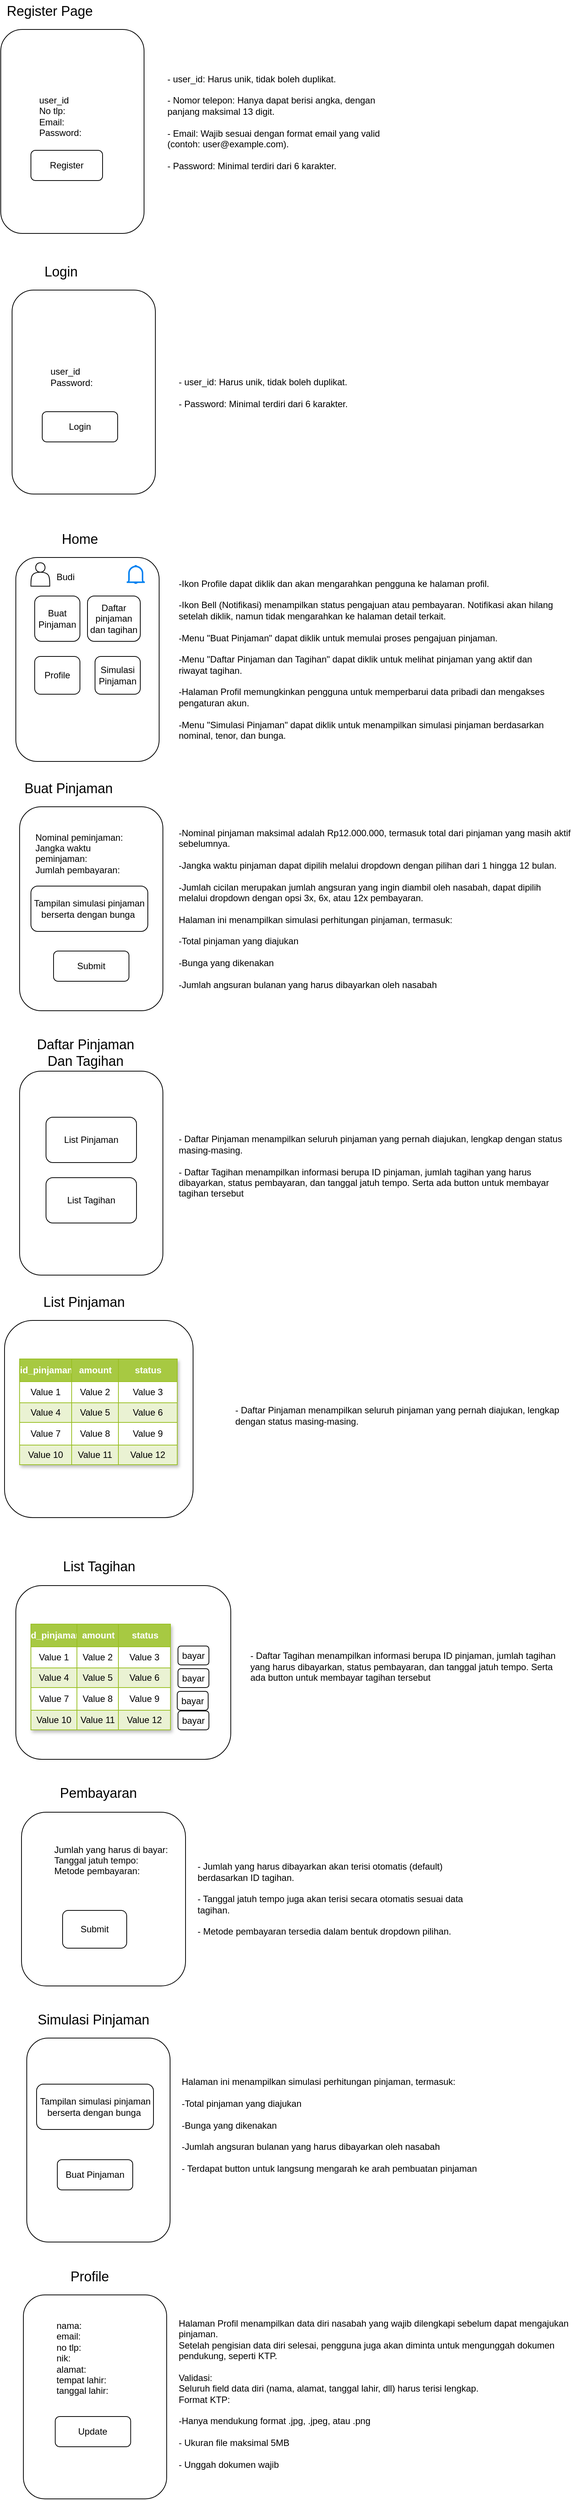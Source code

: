 <mxfile version="28.0.7">
  <diagram name="Page-1" id="PrRy0D3EFyCYgixkc5Fb">
    <mxGraphModel dx="1277" dy="692" grid="1" gridSize="10" guides="1" tooltips="1" connect="1" arrows="1" fold="1" page="1" pageScale="1" pageWidth="850" pageHeight="1100" math="0" shadow="0">
      <root>
        <mxCell id="0" />
        <mxCell id="1" parent="0" />
        <mxCell id="In88rvxkoNvKmn4MkPqW-56" value="" style="rounded=1;whiteSpace=wrap;html=1;" vertex="1" parent="1">
          <mxGeometry x="65" y="90" width="190" height="270" as="geometry" />
        </mxCell>
        <mxCell id="In88rvxkoNvKmn4MkPqW-57" value="Register" style="rounded=1;whiteSpace=wrap;html=1;" vertex="1" parent="1">
          <mxGeometry x="105" y="250" width="95" height="40" as="geometry" />
        </mxCell>
        <mxCell id="In88rvxkoNvKmn4MkPqW-58" value="&lt;font style=&quot;font-size: 18px;&quot;&gt;Register Page&lt;/font&gt;" style="text;html=1;align=center;verticalAlign=middle;whiteSpace=wrap;rounded=0;" vertex="1" parent="1">
          <mxGeometry x="70" y="51" width="120" height="30" as="geometry" />
        </mxCell>
        <mxCell id="In88rvxkoNvKmn4MkPqW-59" value="user_id&lt;br&gt;&lt;div&gt;No tlp:&lt;/div&gt;&lt;div&gt;Email:&amp;nbsp;&lt;/div&gt;&lt;div&gt;Password:&lt;/div&gt;" style="text;strokeColor=none;fillColor=none;align=left;verticalAlign=middle;spacingLeft=4;spacingRight=4;overflow=hidden;points=[[0,0.5],[1,0.5]];portConstraint=eastwest;rotatable=0;whiteSpace=wrap;html=1;" vertex="1" parent="1">
          <mxGeometry x="110" y="140" width="90" height="130" as="geometry" />
        </mxCell>
        <mxCell id="In88rvxkoNvKmn4MkPqW-60" value="&lt;div&gt;- user_id: Harus unik, tidak boleh duplikat.&lt;/div&gt;&lt;div&gt;&lt;br&gt;&lt;/div&gt;&lt;div&gt;- Nomor telepon: Hanya dapat berisi angka, dengan panjang maksimal 13 digit.&lt;/div&gt;&lt;div&gt;&lt;br&gt;&lt;/div&gt;&lt;div&gt;- Email: Wajib sesuai dengan format email yang valid (contoh: user@example.com).&lt;/div&gt;&lt;div&gt;&lt;br&gt;&lt;/div&gt;&lt;div&gt;- Password: Minimal terdiri dari 6 karakter.&lt;/div&gt;&lt;div&gt;&lt;br&gt;&lt;/div&gt;" style="text;strokeColor=none;fillColor=none;align=left;verticalAlign=middle;spacingLeft=4;spacingRight=4;overflow=hidden;points=[[0,0.5],[1,0.5]];portConstraint=eastwest;rotatable=0;whiteSpace=wrap;html=1;" vertex="1" parent="1">
          <mxGeometry x="280" y="140" width="330" height="160" as="geometry" />
        </mxCell>
        <mxCell id="In88rvxkoNvKmn4MkPqW-62" value="" style="rounded=1;whiteSpace=wrap;html=1;" vertex="1" parent="1">
          <mxGeometry x="80" y="435" width="190" height="270" as="geometry" />
        </mxCell>
        <mxCell id="In88rvxkoNvKmn4MkPqW-63" value="Login" style="rounded=1;whiteSpace=wrap;html=1;" vertex="1" parent="1">
          <mxGeometry x="120" y="596" width="100" height="40" as="geometry" />
        </mxCell>
        <mxCell id="In88rvxkoNvKmn4MkPqW-64" value="&lt;span style=&quot;font-size: 18px;&quot;&gt;Login&lt;/span&gt;" style="text;html=1;align=center;verticalAlign=middle;whiteSpace=wrap;rounded=0;" vertex="1" parent="1">
          <mxGeometry x="85" y="396" width="120" height="30" as="geometry" />
        </mxCell>
        <mxCell id="In88rvxkoNvKmn4MkPqW-65" value="user_id&lt;span style=&quot;background-color: transparent; color: light-dark(rgb(0, 0, 0), rgb(255, 255, 255));&quot;&gt;&amp;nbsp;&lt;/span&gt;&lt;div&gt;Password:&lt;/div&gt;" style="text;strokeColor=none;fillColor=none;align=left;verticalAlign=middle;spacingLeft=4;spacingRight=4;overflow=hidden;points=[[0,0.5],[1,0.5]];portConstraint=eastwest;rotatable=0;whiteSpace=wrap;html=1;" vertex="1" parent="1">
          <mxGeometry x="125" y="485" width="90" height="130" as="geometry" />
        </mxCell>
        <mxCell id="In88rvxkoNvKmn4MkPqW-66" value="&lt;div&gt;- user_id: Harus unik, tidak boleh duplikat.&lt;/div&gt;&lt;div&gt;&lt;br&gt;&lt;/div&gt;&lt;div&gt;- Password: Minimal terdiri dari 6 karakter.&lt;/div&gt;&lt;div&gt;&lt;br&gt;&lt;/div&gt;" style="text;strokeColor=none;fillColor=none;align=left;verticalAlign=middle;spacingLeft=4;spacingRight=4;overflow=hidden;points=[[0,0.5],[1,0.5]];portConstraint=eastwest;rotatable=0;whiteSpace=wrap;html=1;" vertex="1" parent="1">
          <mxGeometry x="295" y="485" width="315" height="185" as="geometry" />
        </mxCell>
        <mxCell id="In88rvxkoNvKmn4MkPqW-67" value="" style="rounded=1;whiteSpace=wrap;html=1;" vertex="1" parent="1">
          <mxGeometry x="85" y="789" width="190" height="270" as="geometry" />
        </mxCell>
        <mxCell id="In88rvxkoNvKmn4MkPqW-68" value="&lt;span style=&quot;font-size: 18px;&quot;&gt;Home&lt;/span&gt;" style="text;html=1;align=center;verticalAlign=middle;whiteSpace=wrap;rounded=0;" vertex="1" parent="1">
          <mxGeometry x="110" y="750" width="120" height="30" as="geometry" />
        </mxCell>
        <mxCell id="In88rvxkoNvKmn4MkPqW-69" value="Buat Pinjaman" style="rounded=1;whiteSpace=wrap;html=1;" vertex="1" parent="1">
          <mxGeometry x="110" y="840" width="60" height="60" as="geometry" />
        </mxCell>
        <mxCell id="In88rvxkoNvKmn4MkPqW-70" value="Daftar pinjaman dan tagihan" style="rounded=1;whiteSpace=wrap;html=1;" vertex="1" parent="1">
          <mxGeometry x="180" y="840" width="70" height="60" as="geometry" />
        </mxCell>
        <mxCell id="In88rvxkoNvKmn4MkPqW-71" value="Profile" style="rounded=1;whiteSpace=wrap;html=1;" vertex="1" parent="1">
          <mxGeometry x="110" y="920" width="60" height="50" as="geometry" />
        </mxCell>
        <mxCell id="In88rvxkoNvKmn4MkPqW-72" value="Simulasi Pinjaman" style="rounded=1;whiteSpace=wrap;html=1;" vertex="1" parent="1">
          <mxGeometry x="190" y="920" width="60" height="50" as="geometry" />
        </mxCell>
        <mxCell id="In88rvxkoNvKmn4MkPqW-73" value="" style="html=1;verticalLabelPosition=bottom;align=center;labelBackgroundColor=#ffffff;verticalAlign=top;strokeWidth=2;strokeColor=#0080F0;shadow=0;dashed=0;shape=mxgraph.ios7.icons.bell;" vertex="1" parent="1">
          <mxGeometry x="232" y="800" width="24" height="23.1" as="geometry" />
        </mxCell>
        <mxCell id="In88rvxkoNvKmn4MkPqW-74" value="" style="shape=actor;whiteSpace=wrap;html=1;" vertex="1" parent="1">
          <mxGeometry x="105" y="796.05" width="25" height="31" as="geometry" />
        </mxCell>
        <mxCell id="In88rvxkoNvKmn4MkPqW-75" value="Budi" style="text;html=1;align=center;verticalAlign=middle;whiteSpace=wrap;rounded=0;" vertex="1" parent="1">
          <mxGeometry x="121" y="800.05" width="60" height="30" as="geometry" />
        </mxCell>
        <mxCell id="In88rvxkoNvKmn4MkPqW-76" value="&lt;div&gt;-Ikon Profile dapat diklik dan akan mengarahkan pengguna ke halaman profil.&lt;/div&gt;&lt;div&gt;&lt;br&gt;&lt;/div&gt;&lt;div&gt;-Ikon Bell (Notifikasi) menampilkan status pengajuan atau pembayaran. Notifikasi akan hilang setelah diklik, namun tidak mengarahkan ke halaman detail terkait.&lt;/div&gt;&lt;div&gt;&lt;br&gt;&lt;/div&gt;&lt;div&gt;-Menu &quot;Buat Pinjaman&quot; dapat diklik untuk memulai proses pengajuan pinjaman.&lt;/div&gt;&lt;div&gt;&lt;br&gt;&lt;/div&gt;&lt;div&gt;-Menu &quot;Daftar Pinjaman dan Tagihan&quot; dapat diklik untuk melihat pinjaman yang aktif dan riwayat tagihan.&lt;/div&gt;&lt;div&gt;&lt;br&gt;&lt;/div&gt;&lt;div&gt;-Halaman Profil memungkinkan pengguna untuk memperbarui data pribadi dan mengakses pengaturan akun.&lt;/div&gt;&lt;div&gt;&lt;br&gt;&lt;/div&gt;&lt;div&gt;-Menu &quot;Simulasi Pinjaman&quot; dapat diklik untuk menampilkan simulasi pinjaman berdasarkan nominal, tenor, dan bunga.&lt;/div&gt;" style="text;strokeColor=none;fillColor=none;align=left;verticalAlign=middle;spacingLeft=4;spacingRight=4;overflow=hidden;points=[[0,0.5],[1,0.5]];portConstraint=eastwest;rotatable=0;whiteSpace=wrap;html=1;" vertex="1" parent="1">
          <mxGeometry x="295" y="804" width="510" height="240" as="geometry" />
        </mxCell>
        <mxCell id="In88rvxkoNvKmn4MkPqW-77" value="" style="rounded=1;whiteSpace=wrap;html=1;" vertex="1" parent="1">
          <mxGeometry x="90" y="1119" width="190" height="270" as="geometry" />
        </mxCell>
        <mxCell id="In88rvxkoNvKmn4MkPqW-78" value="Submit" style="rounded=1;whiteSpace=wrap;html=1;" vertex="1" parent="1">
          <mxGeometry x="135" y="1310" width="100" height="40" as="geometry" />
        </mxCell>
        <mxCell id="In88rvxkoNvKmn4MkPqW-79" value="&lt;span style=&quot;font-size: 18px;&quot;&gt;Buat Pinjaman&lt;/span&gt;" style="text;html=1;align=center;verticalAlign=middle;whiteSpace=wrap;rounded=0;" vertex="1" parent="1">
          <mxGeometry x="95" y="1080" width="120" height="30" as="geometry" />
        </mxCell>
        <mxCell id="In88rvxkoNvKmn4MkPqW-80" value="Nominal peminjaman:&lt;div&gt;Jangka waktu peminjaman:&lt;/div&gt;&lt;div&gt;Jumlah pembayaran:&lt;/div&gt;" style="text;strokeColor=none;fillColor=none;align=left;verticalAlign=middle;spacingLeft=4;spacingRight=4;overflow=hidden;points=[[0,0.5],[1,0.5]];portConstraint=eastwest;rotatable=0;whiteSpace=wrap;html=1;" vertex="1" parent="1">
          <mxGeometry x="105" y="1150" width="145" height="60" as="geometry" />
        </mxCell>
        <mxCell id="In88rvxkoNvKmn4MkPqW-82" value="&lt;span style=&quot;text-align: left;&quot;&gt;Tampilan simulasi pinjaman berserta dengan bunga&amp;nbsp;&lt;/span&gt;" style="rounded=1;whiteSpace=wrap;html=1;" vertex="1" parent="1">
          <mxGeometry x="105" y="1224" width="155" height="60" as="geometry" />
        </mxCell>
        <mxCell id="In88rvxkoNvKmn4MkPqW-83" value="&lt;div&gt;-Nominal pinjaman maksimal adalah Rp12.000.000, termasuk total dari pinjaman yang masih aktif sebelumnya.&lt;/div&gt;&lt;div&gt;&lt;br&gt;&lt;/div&gt;&lt;div&gt;-Jangka waktu pinjaman dapat dipilih melalui dropdown dengan pilihan dari 1 hingga 12 bulan.&lt;/div&gt;&lt;div&gt;&lt;br&gt;&lt;/div&gt;&lt;div&gt;-Jumlah cicilan merupakan jumlah angsuran yang ingin diambil oleh nasabah, dapat dipilih melalui dropdown dengan opsi 3x, 6x, atau 12x pembayaran.&lt;/div&gt;&lt;div&gt;&lt;br&gt;&lt;/div&gt;&lt;div&gt;Halaman ini menampilkan simulasi perhitungan pinjaman, termasuk:&lt;/div&gt;&lt;div&gt;&lt;br&gt;&lt;/div&gt;&lt;div&gt;-Total pinjaman yang diajukan&lt;/div&gt;&lt;div&gt;&lt;br&gt;&lt;/div&gt;&lt;div&gt;-Bunga yang dikenakan&lt;/div&gt;&lt;div&gt;&lt;br&gt;&lt;/div&gt;&lt;div&gt;-Jumlah angsuran bulanan yang harus dibayarkan oleh nasabah&lt;/div&gt;" style="text;strokeColor=none;fillColor=none;align=left;verticalAlign=middle;spacingLeft=4;spacingRight=4;overflow=hidden;points=[[0,0.5],[1,0.5]];portConstraint=eastwest;rotatable=0;whiteSpace=wrap;html=1;" vertex="1" parent="1">
          <mxGeometry x="295" y="1119" width="530" height="270" as="geometry" />
        </mxCell>
        <mxCell id="In88rvxkoNvKmn4MkPqW-84" value="" style="rounded=1;whiteSpace=wrap;html=1;" vertex="1" parent="1">
          <mxGeometry x="90" y="1469" width="190" height="270" as="geometry" />
        </mxCell>
        <mxCell id="In88rvxkoNvKmn4MkPqW-86" value="&lt;span style=&quot;font-size: 18px;&quot;&gt;Daftar Pinjaman Dan Tagihan&lt;/span&gt;" style="text;html=1;align=center;verticalAlign=middle;whiteSpace=wrap;rounded=0;" vertex="1" parent="1">
          <mxGeometry x="95" y="1430" width="165" height="30" as="geometry" />
        </mxCell>
        <mxCell id="In88rvxkoNvKmn4MkPqW-89" value="List Pinjaman" style="rounded=1;whiteSpace=wrap;html=1;" vertex="1" parent="1">
          <mxGeometry x="125" y="1530" width="120" height="60" as="geometry" />
        </mxCell>
        <mxCell id="In88rvxkoNvKmn4MkPqW-90" value="List Tagihan" style="rounded=1;whiteSpace=wrap;html=1;" vertex="1" parent="1">
          <mxGeometry x="125" y="1610" width="120" height="60" as="geometry" />
        </mxCell>
        <mxCell id="In88rvxkoNvKmn4MkPqW-92" value="" style="rounded=1;whiteSpace=wrap;html=1;" vertex="1" parent="1">
          <mxGeometry x="70" y="1799" width="250" height="261" as="geometry" />
        </mxCell>
        <mxCell id="In88rvxkoNvKmn4MkPqW-94" value="&lt;span style=&quot;font-size: 18px;&quot;&gt;List Pinjaman&lt;/span&gt;" style="text;html=1;align=center;verticalAlign=middle;whiteSpace=wrap;rounded=0;" vertex="1" parent="1">
          <mxGeometry x="92.5" y="1760" width="165" height="30" as="geometry" />
        </mxCell>
        <mxCell id="In88rvxkoNvKmn4MkPqW-97" value="Assets" style="childLayout=tableLayout;recursiveResize=0;strokeColor=#98bf21;fillColor=#A7C942;shadow=1;" vertex="1" parent="1">
          <mxGeometry x="90" y="1850" width="209" height="140" as="geometry" />
        </mxCell>
        <mxCell id="In88rvxkoNvKmn4MkPqW-98" style="shape=tableRow;horizontal=0;startSize=0;swimlaneHead=0;swimlaneBody=0;top=0;left=0;bottom=0;right=0;dropTarget=0;collapsible=0;recursiveResize=0;expand=0;fontStyle=0;strokeColor=inherit;fillColor=#ffffff;" vertex="1" parent="In88rvxkoNvKmn4MkPqW-97">
          <mxGeometry width="209" height="30" as="geometry" />
        </mxCell>
        <mxCell id="In88rvxkoNvKmn4MkPqW-99" value="id_pinjaman" style="connectable=0;recursiveResize=0;strokeColor=inherit;fillColor=#A7C942;align=center;fontStyle=1;fontColor=#FFFFFF;html=1;" vertex="1" parent="In88rvxkoNvKmn4MkPqW-98">
          <mxGeometry width="69" height="30" as="geometry">
            <mxRectangle width="69" height="30" as="alternateBounds" />
          </mxGeometry>
        </mxCell>
        <mxCell id="In88rvxkoNvKmn4MkPqW-100" value="amount" style="connectable=0;recursiveResize=0;strokeColor=inherit;fillColor=#A7C942;align=center;fontStyle=1;fontColor=#FFFFFF;html=1;" vertex="1" parent="In88rvxkoNvKmn4MkPqW-98">
          <mxGeometry x="69" width="62" height="30" as="geometry">
            <mxRectangle width="62" height="30" as="alternateBounds" />
          </mxGeometry>
        </mxCell>
        <mxCell id="In88rvxkoNvKmn4MkPqW-101" value="status" style="connectable=0;recursiveResize=0;strokeColor=inherit;fillColor=#A7C942;align=center;fontStyle=1;fontColor=#FFFFFF;html=1;" vertex="1" parent="In88rvxkoNvKmn4MkPqW-98">
          <mxGeometry x="131" width="78" height="30" as="geometry">
            <mxRectangle width="78" height="30" as="alternateBounds" />
          </mxGeometry>
        </mxCell>
        <mxCell id="In88rvxkoNvKmn4MkPqW-102" value="" style="shape=tableRow;horizontal=0;startSize=0;swimlaneHead=0;swimlaneBody=0;top=0;left=0;bottom=0;right=0;dropTarget=0;collapsible=0;recursiveResize=0;expand=0;fontStyle=0;strokeColor=inherit;fillColor=#ffffff;" vertex="1" parent="In88rvxkoNvKmn4MkPqW-97">
          <mxGeometry y="30" width="209" height="28" as="geometry" />
        </mxCell>
        <mxCell id="In88rvxkoNvKmn4MkPqW-103" value="Value 1" style="connectable=0;recursiveResize=0;strokeColor=inherit;fillColor=inherit;align=center;whiteSpace=wrap;html=1;" vertex="1" parent="In88rvxkoNvKmn4MkPqW-102">
          <mxGeometry width="69" height="28" as="geometry">
            <mxRectangle width="69" height="28" as="alternateBounds" />
          </mxGeometry>
        </mxCell>
        <mxCell id="In88rvxkoNvKmn4MkPqW-104" value="Value 2" style="connectable=0;recursiveResize=0;strokeColor=inherit;fillColor=inherit;align=center;whiteSpace=wrap;html=1;" vertex="1" parent="In88rvxkoNvKmn4MkPqW-102">
          <mxGeometry x="69" width="62" height="28" as="geometry">
            <mxRectangle width="62" height="28" as="alternateBounds" />
          </mxGeometry>
        </mxCell>
        <mxCell id="In88rvxkoNvKmn4MkPqW-105" value="Value 3" style="connectable=0;recursiveResize=0;strokeColor=inherit;fillColor=inherit;align=center;whiteSpace=wrap;html=1;" vertex="1" parent="In88rvxkoNvKmn4MkPqW-102">
          <mxGeometry x="131" width="78" height="28" as="geometry">
            <mxRectangle width="78" height="28" as="alternateBounds" />
          </mxGeometry>
        </mxCell>
        <mxCell id="In88rvxkoNvKmn4MkPqW-106" value="" style="shape=tableRow;horizontal=0;startSize=0;swimlaneHead=0;swimlaneBody=0;top=0;left=0;bottom=0;right=0;dropTarget=0;collapsible=0;recursiveResize=0;expand=0;fontStyle=1;strokeColor=inherit;fillColor=#EAF2D3;" vertex="1" parent="In88rvxkoNvKmn4MkPqW-97">
          <mxGeometry y="58" width="209" height="26" as="geometry" />
        </mxCell>
        <mxCell id="In88rvxkoNvKmn4MkPqW-107" value="Value 4" style="connectable=0;recursiveResize=0;strokeColor=inherit;fillColor=inherit;whiteSpace=wrap;html=1;" vertex="1" parent="In88rvxkoNvKmn4MkPqW-106">
          <mxGeometry width="69" height="26" as="geometry">
            <mxRectangle width="69" height="26" as="alternateBounds" />
          </mxGeometry>
        </mxCell>
        <mxCell id="In88rvxkoNvKmn4MkPqW-108" value="Value 5" style="connectable=0;recursiveResize=0;strokeColor=inherit;fillColor=inherit;whiteSpace=wrap;html=1;" vertex="1" parent="In88rvxkoNvKmn4MkPqW-106">
          <mxGeometry x="69" width="62" height="26" as="geometry">
            <mxRectangle width="62" height="26" as="alternateBounds" />
          </mxGeometry>
        </mxCell>
        <mxCell id="In88rvxkoNvKmn4MkPqW-109" value="Value 6" style="connectable=0;recursiveResize=0;strokeColor=inherit;fillColor=inherit;whiteSpace=wrap;html=1;" vertex="1" parent="In88rvxkoNvKmn4MkPqW-106">
          <mxGeometry x="131" width="78" height="26" as="geometry">
            <mxRectangle width="78" height="26" as="alternateBounds" />
          </mxGeometry>
        </mxCell>
        <mxCell id="In88rvxkoNvKmn4MkPqW-110" value="" style="shape=tableRow;horizontal=0;startSize=0;swimlaneHead=0;swimlaneBody=0;top=0;left=0;bottom=0;right=0;dropTarget=0;collapsible=0;recursiveResize=0;expand=0;fontStyle=0;strokeColor=inherit;fillColor=#ffffff;" vertex="1" parent="In88rvxkoNvKmn4MkPqW-97">
          <mxGeometry y="84" width="209" height="30" as="geometry" />
        </mxCell>
        <mxCell id="In88rvxkoNvKmn4MkPqW-111" value="Value 7" style="connectable=0;recursiveResize=0;strokeColor=inherit;fillColor=inherit;fontStyle=0;align=center;whiteSpace=wrap;html=1;" vertex="1" parent="In88rvxkoNvKmn4MkPqW-110">
          <mxGeometry width="69" height="30" as="geometry">
            <mxRectangle width="69" height="30" as="alternateBounds" />
          </mxGeometry>
        </mxCell>
        <mxCell id="In88rvxkoNvKmn4MkPqW-112" value="Value 8" style="connectable=0;recursiveResize=0;strokeColor=inherit;fillColor=inherit;fontStyle=0;align=center;whiteSpace=wrap;html=1;" vertex="1" parent="In88rvxkoNvKmn4MkPqW-110">
          <mxGeometry x="69" width="62" height="30" as="geometry">
            <mxRectangle width="62" height="30" as="alternateBounds" />
          </mxGeometry>
        </mxCell>
        <mxCell id="In88rvxkoNvKmn4MkPqW-113" value="Value 9" style="connectable=0;recursiveResize=0;strokeColor=inherit;fillColor=inherit;fontStyle=0;align=center;whiteSpace=wrap;html=1;" vertex="1" parent="In88rvxkoNvKmn4MkPqW-110">
          <mxGeometry x="131" width="78" height="30" as="geometry">
            <mxRectangle width="78" height="30" as="alternateBounds" />
          </mxGeometry>
        </mxCell>
        <mxCell id="In88rvxkoNvKmn4MkPqW-114" value="" style="shape=tableRow;horizontal=0;startSize=0;swimlaneHead=0;swimlaneBody=0;top=0;left=0;bottom=0;right=0;dropTarget=0;collapsible=0;recursiveResize=0;expand=0;fontStyle=1;strokeColor=inherit;fillColor=#EAF2D3;" vertex="1" parent="In88rvxkoNvKmn4MkPqW-97">
          <mxGeometry y="114" width="209" height="26" as="geometry" />
        </mxCell>
        <mxCell id="In88rvxkoNvKmn4MkPqW-115" value="Value 10" style="connectable=0;recursiveResize=0;strokeColor=inherit;fillColor=inherit;whiteSpace=wrap;html=1;" vertex="1" parent="In88rvxkoNvKmn4MkPqW-114">
          <mxGeometry width="69" height="26" as="geometry">
            <mxRectangle width="69" height="26" as="alternateBounds" />
          </mxGeometry>
        </mxCell>
        <mxCell id="In88rvxkoNvKmn4MkPqW-116" value="Value 11" style="connectable=0;recursiveResize=0;strokeColor=inherit;fillColor=inherit;whiteSpace=wrap;html=1;" vertex="1" parent="In88rvxkoNvKmn4MkPqW-114">
          <mxGeometry x="69" width="62" height="26" as="geometry">
            <mxRectangle width="62" height="26" as="alternateBounds" />
          </mxGeometry>
        </mxCell>
        <mxCell id="In88rvxkoNvKmn4MkPqW-117" value="Value 12" style="connectable=0;recursiveResize=0;strokeColor=inherit;fillColor=inherit;whiteSpace=wrap;html=1;" vertex="1" parent="In88rvxkoNvKmn4MkPqW-114">
          <mxGeometry x="131" width="78" height="26" as="geometry">
            <mxRectangle width="78" height="26" as="alternateBounds" />
          </mxGeometry>
        </mxCell>
        <mxCell id="In88rvxkoNvKmn4MkPqW-118" value="&lt;div&gt;- Daftar Pinjaman menampilkan seluruh pinjaman yang pernah diajukan, lengkap dengan status masing-masing.&lt;/div&gt;&lt;div&gt;&lt;br&gt;&lt;/div&gt;&lt;div&gt;- Daftar Tagihan menampilkan informasi berupa ID pinjaman, jumlah tagihan yang harus dibayarkan, status pembayaran, dan tanggal jatuh tempo. Serta ada button untuk membayar tagihan tersebut&lt;/div&gt;" style="text;strokeColor=none;fillColor=none;align=left;verticalAlign=middle;spacingLeft=4;spacingRight=4;overflow=hidden;points=[[0,0.5],[1,0.5]];portConstraint=eastwest;rotatable=0;whiteSpace=wrap;html=1;" vertex="1" parent="1">
          <mxGeometry x="295" y="1460" width="530" height="270" as="geometry" />
        </mxCell>
        <mxCell id="In88rvxkoNvKmn4MkPqW-119" value="&lt;div&gt;- Daftar Pinjaman menampilkan seluruh pinjaman yang pernah diajukan, lengkap dengan status masing-masing.&lt;/div&gt;" style="text;strokeColor=none;fillColor=none;align=left;verticalAlign=middle;spacingLeft=4;spacingRight=4;overflow=hidden;points=[[0,0.5],[1,0.5]];portConstraint=eastwest;rotatable=0;whiteSpace=wrap;html=1;" vertex="1" parent="1">
          <mxGeometry x="370" y="1790" width="470" height="270" as="geometry" />
        </mxCell>
        <mxCell id="In88rvxkoNvKmn4MkPqW-120" value="" style="rounded=1;whiteSpace=wrap;html=1;" vertex="1" parent="1">
          <mxGeometry x="85" y="2150" width="285" height="230" as="geometry" />
        </mxCell>
        <mxCell id="In88rvxkoNvKmn4MkPqW-121" value="Assets" style="childLayout=tableLayout;recursiveResize=0;strokeColor=#98bf21;fillColor=#A7C942;shadow=1;" vertex="1" parent="1">
          <mxGeometry x="105" y="2201" width="185" height="140" as="geometry" />
        </mxCell>
        <mxCell id="In88rvxkoNvKmn4MkPqW-122" style="shape=tableRow;horizontal=0;startSize=0;swimlaneHead=0;swimlaneBody=0;top=0;left=0;bottom=0;right=0;dropTarget=0;collapsible=0;recursiveResize=0;expand=0;fontStyle=0;strokeColor=inherit;fillColor=#ffffff;" vertex="1" parent="In88rvxkoNvKmn4MkPqW-121">
          <mxGeometry width="185" height="30" as="geometry" />
        </mxCell>
        <mxCell id="In88rvxkoNvKmn4MkPqW-123" value="id_pinjaman" style="connectable=0;recursiveResize=0;strokeColor=inherit;fillColor=#A7C942;align=center;fontStyle=1;fontColor=#FFFFFF;html=1;" vertex="1" parent="In88rvxkoNvKmn4MkPqW-122">
          <mxGeometry width="61" height="30" as="geometry">
            <mxRectangle width="61" height="30" as="alternateBounds" />
          </mxGeometry>
        </mxCell>
        <mxCell id="In88rvxkoNvKmn4MkPqW-124" value="amount" style="connectable=0;recursiveResize=0;strokeColor=inherit;fillColor=#A7C942;align=center;fontStyle=1;fontColor=#FFFFFF;html=1;" vertex="1" parent="In88rvxkoNvKmn4MkPqW-122">
          <mxGeometry x="61" width="55" height="30" as="geometry">
            <mxRectangle width="55" height="30" as="alternateBounds" />
          </mxGeometry>
        </mxCell>
        <mxCell id="In88rvxkoNvKmn4MkPqW-125" value="status" style="connectable=0;recursiveResize=0;strokeColor=inherit;fillColor=#A7C942;align=center;fontStyle=1;fontColor=#FFFFFF;html=1;" vertex="1" parent="In88rvxkoNvKmn4MkPqW-122">
          <mxGeometry x="116" width="69" height="30" as="geometry">
            <mxRectangle width="69" height="30" as="alternateBounds" />
          </mxGeometry>
        </mxCell>
        <mxCell id="In88rvxkoNvKmn4MkPqW-126" value="" style="shape=tableRow;horizontal=0;startSize=0;swimlaneHead=0;swimlaneBody=0;top=0;left=0;bottom=0;right=0;dropTarget=0;collapsible=0;recursiveResize=0;expand=0;fontStyle=0;strokeColor=inherit;fillColor=#ffffff;" vertex="1" parent="In88rvxkoNvKmn4MkPqW-121">
          <mxGeometry y="30" width="185" height="28" as="geometry" />
        </mxCell>
        <mxCell id="In88rvxkoNvKmn4MkPqW-127" value="Value 1" style="connectable=0;recursiveResize=0;strokeColor=inherit;fillColor=inherit;align=center;whiteSpace=wrap;html=1;" vertex="1" parent="In88rvxkoNvKmn4MkPqW-126">
          <mxGeometry width="61" height="28" as="geometry">
            <mxRectangle width="61" height="28" as="alternateBounds" />
          </mxGeometry>
        </mxCell>
        <mxCell id="In88rvxkoNvKmn4MkPqW-128" value="Value 2" style="connectable=0;recursiveResize=0;strokeColor=inherit;fillColor=inherit;align=center;whiteSpace=wrap;html=1;" vertex="1" parent="In88rvxkoNvKmn4MkPqW-126">
          <mxGeometry x="61" width="55" height="28" as="geometry">
            <mxRectangle width="55" height="28" as="alternateBounds" />
          </mxGeometry>
        </mxCell>
        <mxCell id="In88rvxkoNvKmn4MkPqW-129" value="Value 3" style="connectable=0;recursiveResize=0;strokeColor=inherit;fillColor=inherit;align=center;whiteSpace=wrap;html=1;" vertex="1" parent="In88rvxkoNvKmn4MkPqW-126">
          <mxGeometry x="116" width="69" height="28" as="geometry">
            <mxRectangle width="69" height="28" as="alternateBounds" />
          </mxGeometry>
        </mxCell>
        <mxCell id="In88rvxkoNvKmn4MkPqW-130" value="" style="shape=tableRow;horizontal=0;startSize=0;swimlaneHead=0;swimlaneBody=0;top=0;left=0;bottom=0;right=0;dropTarget=0;collapsible=0;recursiveResize=0;expand=0;fontStyle=1;strokeColor=inherit;fillColor=#EAF2D3;" vertex="1" parent="In88rvxkoNvKmn4MkPqW-121">
          <mxGeometry y="58" width="185" height="26" as="geometry" />
        </mxCell>
        <mxCell id="In88rvxkoNvKmn4MkPqW-131" value="Value 4" style="connectable=0;recursiveResize=0;strokeColor=inherit;fillColor=inherit;whiteSpace=wrap;html=1;" vertex="1" parent="In88rvxkoNvKmn4MkPqW-130">
          <mxGeometry width="61" height="26" as="geometry">
            <mxRectangle width="61" height="26" as="alternateBounds" />
          </mxGeometry>
        </mxCell>
        <mxCell id="In88rvxkoNvKmn4MkPqW-132" value="Value 5" style="connectable=0;recursiveResize=0;strokeColor=inherit;fillColor=inherit;whiteSpace=wrap;html=1;" vertex="1" parent="In88rvxkoNvKmn4MkPqW-130">
          <mxGeometry x="61" width="55" height="26" as="geometry">
            <mxRectangle width="55" height="26" as="alternateBounds" />
          </mxGeometry>
        </mxCell>
        <mxCell id="In88rvxkoNvKmn4MkPqW-133" value="Value 6" style="connectable=0;recursiveResize=0;strokeColor=inherit;fillColor=inherit;whiteSpace=wrap;html=1;" vertex="1" parent="In88rvxkoNvKmn4MkPqW-130">
          <mxGeometry x="116" width="69" height="26" as="geometry">
            <mxRectangle width="69" height="26" as="alternateBounds" />
          </mxGeometry>
        </mxCell>
        <mxCell id="In88rvxkoNvKmn4MkPqW-134" value="" style="shape=tableRow;horizontal=0;startSize=0;swimlaneHead=0;swimlaneBody=0;top=0;left=0;bottom=0;right=0;dropTarget=0;collapsible=0;recursiveResize=0;expand=0;fontStyle=0;strokeColor=inherit;fillColor=#ffffff;" vertex="1" parent="In88rvxkoNvKmn4MkPqW-121">
          <mxGeometry y="84" width="185" height="30" as="geometry" />
        </mxCell>
        <mxCell id="In88rvxkoNvKmn4MkPqW-135" value="Value 7" style="connectable=0;recursiveResize=0;strokeColor=inherit;fillColor=inherit;fontStyle=0;align=center;whiteSpace=wrap;html=1;" vertex="1" parent="In88rvxkoNvKmn4MkPqW-134">
          <mxGeometry width="61" height="30" as="geometry">
            <mxRectangle width="61" height="30" as="alternateBounds" />
          </mxGeometry>
        </mxCell>
        <mxCell id="In88rvxkoNvKmn4MkPqW-136" value="Value 8" style="connectable=0;recursiveResize=0;strokeColor=inherit;fillColor=inherit;fontStyle=0;align=center;whiteSpace=wrap;html=1;" vertex="1" parent="In88rvxkoNvKmn4MkPqW-134">
          <mxGeometry x="61" width="55" height="30" as="geometry">
            <mxRectangle width="55" height="30" as="alternateBounds" />
          </mxGeometry>
        </mxCell>
        <mxCell id="In88rvxkoNvKmn4MkPqW-137" value="Value 9" style="connectable=0;recursiveResize=0;strokeColor=inherit;fillColor=inherit;fontStyle=0;align=center;whiteSpace=wrap;html=1;" vertex="1" parent="In88rvxkoNvKmn4MkPqW-134">
          <mxGeometry x="116" width="69" height="30" as="geometry">
            <mxRectangle width="69" height="30" as="alternateBounds" />
          </mxGeometry>
        </mxCell>
        <mxCell id="In88rvxkoNvKmn4MkPqW-138" value="" style="shape=tableRow;horizontal=0;startSize=0;swimlaneHead=0;swimlaneBody=0;top=0;left=0;bottom=0;right=0;dropTarget=0;collapsible=0;recursiveResize=0;expand=0;fontStyle=1;strokeColor=inherit;fillColor=#EAF2D3;" vertex="1" parent="In88rvxkoNvKmn4MkPqW-121">
          <mxGeometry y="114" width="185" height="26" as="geometry" />
        </mxCell>
        <mxCell id="In88rvxkoNvKmn4MkPqW-139" value="Value 10" style="connectable=0;recursiveResize=0;strokeColor=inherit;fillColor=inherit;whiteSpace=wrap;html=1;" vertex="1" parent="In88rvxkoNvKmn4MkPqW-138">
          <mxGeometry width="61" height="26" as="geometry">
            <mxRectangle width="61" height="26" as="alternateBounds" />
          </mxGeometry>
        </mxCell>
        <mxCell id="In88rvxkoNvKmn4MkPqW-140" value="Value 11" style="connectable=0;recursiveResize=0;strokeColor=inherit;fillColor=inherit;whiteSpace=wrap;html=1;" vertex="1" parent="In88rvxkoNvKmn4MkPqW-138">
          <mxGeometry x="61" width="55" height="26" as="geometry">
            <mxRectangle width="55" height="26" as="alternateBounds" />
          </mxGeometry>
        </mxCell>
        <mxCell id="In88rvxkoNvKmn4MkPqW-141" value="Value 12" style="connectable=0;recursiveResize=0;strokeColor=inherit;fillColor=inherit;whiteSpace=wrap;html=1;" vertex="1" parent="In88rvxkoNvKmn4MkPqW-138">
          <mxGeometry x="116" width="69" height="26" as="geometry">
            <mxRectangle width="69" height="26" as="alternateBounds" />
          </mxGeometry>
        </mxCell>
        <mxCell id="In88rvxkoNvKmn4MkPqW-142" value="&lt;span style=&quot;font-size: 18px;&quot;&gt;List Tagihan&lt;/span&gt;" style="text;html=1;align=center;verticalAlign=middle;whiteSpace=wrap;rounded=0;" vertex="1" parent="1">
          <mxGeometry x="112.5" y="2110" width="165" height="30" as="geometry" />
        </mxCell>
        <mxCell id="In88rvxkoNvKmn4MkPqW-143" value="bayar" style="rounded=1;whiteSpace=wrap;html=1;" vertex="1" parent="1">
          <mxGeometry x="300" y="2230" width="41" height="25" as="geometry" />
        </mxCell>
        <mxCell id="In88rvxkoNvKmn4MkPqW-144" value="bayar" style="rounded=1;whiteSpace=wrap;html=1;" vertex="1" parent="1">
          <mxGeometry x="300" y="2260" width="41" height="25" as="geometry" />
        </mxCell>
        <mxCell id="In88rvxkoNvKmn4MkPqW-145" value="bayar" style="rounded=1;whiteSpace=wrap;html=1;" vertex="1" parent="1">
          <mxGeometry x="299" y="2290" width="41" height="25" as="geometry" />
        </mxCell>
        <mxCell id="In88rvxkoNvKmn4MkPqW-146" value="bayar" style="rounded=1;whiteSpace=wrap;html=1;" vertex="1" parent="1">
          <mxGeometry x="300" y="2316" width="41" height="25" as="geometry" />
        </mxCell>
        <mxCell id="In88rvxkoNvKmn4MkPqW-147" value="&lt;div&gt;&lt;br&gt;&lt;/div&gt;&lt;div&gt;&lt;br&gt;&lt;/div&gt;&lt;div&gt;- Daftar Tagihan menampilkan informasi berupa ID pinjaman, jumlah tagihan yang harus dibayarkan, status pembayaran, dan tanggal jatuh tempo. Serta ada button untuk membayar tagihan tersebut&lt;/div&gt;" style="text;strokeColor=none;fillColor=none;align=left;verticalAlign=middle;spacingLeft=4;spacingRight=4;overflow=hidden;points=[[0,0.5],[1,0.5]];portConstraint=eastwest;rotatable=0;whiteSpace=wrap;html=1;" vertex="1" parent="1">
          <mxGeometry x="390" y="2107.5" width="420" height="270" as="geometry" />
        </mxCell>
        <mxCell id="In88rvxkoNvKmn4MkPqW-148" value="" style="rounded=1;whiteSpace=wrap;html=1;" vertex="1" parent="1">
          <mxGeometry x="92.5" y="2450" width="217.5" height="230" as="geometry" />
        </mxCell>
        <mxCell id="In88rvxkoNvKmn4MkPqW-149" value="&lt;span style=&quot;font-size: 18px;&quot;&gt;Pembayaran&lt;/span&gt;" style="text;html=1;align=center;verticalAlign=middle;whiteSpace=wrap;rounded=0;" vertex="1" parent="1">
          <mxGeometry x="112" y="2410" width="165" height="30" as="geometry" />
        </mxCell>
        <mxCell id="In88rvxkoNvKmn4MkPqW-151" value="Jumlah yang harus di bayar:&amp;nbsp;&lt;div&gt;Tanggal jatuh tempo:&amp;nbsp;&lt;/div&gt;&lt;div&gt;Metode pembayaran:&amp;nbsp;&lt;/div&gt;&lt;div&gt;&lt;br&gt;&lt;/div&gt;&lt;div&gt;&lt;br&gt;&lt;/div&gt;&lt;div&gt;&lt;br&gt;&lt;/div&gt;" style="text;strokeColor=none;fillColor=none;align=left;verticalAlign=middle;spacingLeft=4;spacingRight=4;overflow=hidden;points=[[0,0.5],[1,0.5]];portConstraint=eastwest;rotatable=0;whiteSpace=wrap;html=1;" vertex="1" parent="1">
          <mxGeometry x="130" y="2490" width="204" height="80" as="geometry" />
        </mxCell>
        <mxCell id="In88rvxkoNvKmn4MkPqW-152" value="Submit" style="rounded=1;whiteSpace=wrap;html=1;" vertex="1" parent="1">
          <mxGeometry x="147" y="2580" width="85" height="50" as="geometry" />
        </mxCell>
        <mxCell id="In88rvxkoNvKmn4MkPqW-153" value="&lt;div&gt;- Jumlah yang harus dibayarkan akan terisi otomatis (default) berdasarkan ID tagihan.&lt;/div&gt;&lt;div&gt;&lt;br&gt;&lt;/div&gt;&lt;div&gt;- Tanggal jatuh tempo juga akan terisi secara otomatis sesuai data tagihan.&lt;/div&gt;&lt;div&gt;&lt;br&gt;&lt;/div&gt;&lt;div&gt;- Metode pembayaran tersedia dalam bentuk dropdown pilihan.&lt;/div&gt;" style="text;strokeColor=none;fillColor=none;align=left;verticalAlign=middle;spacingLeft=4;spacingRight=4;overflow=hidden;points=[[0,0.5],[1,0.5]];portConstraint=eastwest;rotatable=0;whiteSpace=wrap;html=1;" vertex="1" parent="1">
          <mxGeometry x="320" y="2495" width="399" height="140" as="geometry" />
        </mxCell>
        <mxCell id="In88rvxkoNvKmn4MkPqW-154" value="" style="rounded=1;whiteSpace=wrap;html=1;" vertex="1" parent="1">
          <mxGeometry x="99.5" y="2749" width="190" height="270" as="geometry" />
        </mxCell>
        <mxCell id="In88rvxkoNvKmn4MkPqW-155" value="Buat Pinjaman" style="rounded=1;whiteSpace=wrap;html=1;" vertex="1" parent="1">
          <mxGeometry x="140" y="2910" width="100" height="40" as="geometry" />
        </mxCell>
        <mxCell id="In88rvxkoNvKmn4MkPqW-156" value="&lt;span style=&quot;font-size: 18px;&quot;&gt;Simulasi Pinjaman&lt;/span&gt;" style="text;html=1;align=center;verticalAlign=middle;whiteSpace=wrap;rounded=0;" vertex="1" parent="1">
          <mxGeometry x="104.5" y="2710" width="165.5" height="30" as="geometry" />
        </mxCell>
        <mxCell id="In88rvxkoNvKmn4MkPqW-158" value="&lt;span style=&quot;text-align: left;&quot;&gt;Tampilan simulasi pinjaman berserta dengan bunga&amp;nbsp;&lt;/span&gt;" style="rounded=1;whiteSpace=wrap;html=1;" vertex="1" parent="1">
          <mxGeometry x="112.5" y="2810" width="155" height="60" as="geometry" />
        </mxCell>
        <mxCell id="In88rvxkoNvKmn4MkPqW-159" value="&lt;div&gt;&lt;br&gt;&lt;/div&gt;&lt;div&gt;&lt;br&gt;&lt;/div&gt;&lt;div&gt;Halaman ini menampilkan simulasi perhitungan pinjaman, termasuk:&lt;/div&gt;&lt;div&gt;&lt;br&gt;&lt;/div&gt;&lt;div&gt;-Total pinjaman yang diajukan&lt;/div&gt;&lt;div&gt;&lt;br&gt;&lt;/div&gt;&lt;div&gt;-Bunga yang dikenakan&lt;/div&gt;&lt;div&gt;&lt;br&gt;&lt;/div&gt;&lt;div&gt;-Jumlah angsuran bulanan yang harus dibayarkan oleh nasabah&lt;/div&gt;&lt;div&gt;&lt;br&gt;&lt;/div&gt;&lt;div&gt;- Terdapat button untuk langsung mengarah ke arah pembuatan pinjaman&lt;/div&gt;" style="text;strokeColor=none;fillColor=none;align=left;verticalAlign=middle;spacingLeft=4;spacingRight=4;overflow=hidden;points=[[0,0.5],[1,0.5]];portConstraint=eastwest;rotatable=0;whiteSpace=wrap;html=1;" vertex="1" parent="1">
          <mxGeometry x="299" y="2760" width="530" height="180" as="geometry" />
        </mxCell>
        <mxCell id="In88rvxkoNvKmn4MkPqW-163" value="" style="rounded=1;whiteSpace=wrap;html=1;" vertex="1" parent="1">
          <mxGeometry x="95" y="3089" width="190" height="270" as="geometry" />
        </mxCell>
        <mxCell id="In88rvxkoNvKmn4MkPqW-164" value="Update" style="rounded=1;whiteSpace=wrap;html=1;" vertex="1" parent="1">
          <mxGeometry x="137.25" y="3250" width="100" height="40" as="geometry" />
        </mxCell>
        <mxCell id="In88rvxkoNvKmn4MkPqW-165" value="&lt;span style=&quot;font-size: 18px;&quot;&gt;Profile&lt;/span&gt;" style="text;html=1;align=center;verticalAlign=middle;whiteSpace=wrap;rounded=0;" vertex="1" parent="1">
          <mxGeometry x="100" y="3050" width="165.5" height="30" as="geometry" />
        </mxCell>
        <mxCell id="In88rvxkoNvKmn4MkPqW-167" value="&lt;div&gt;nama:&amp;nbsp;&lt;/div&gt;&lt;div&gt;email:&amp;nbsp;&lt;/div&gt;&lt;div&gt;no tlp:&lt;/div&gt;&lt;div&gt;nik:&lt;/div&gt;&lt;div&gt;alamat:&amp;nbsp;&lt;/div&gt;&lt;div&gt;tempat lahir:&lt;/div&gt;&lt;div&gt;tanggal lahir:&lt;/div&gt;&lt;div&gt;&lt;br&gt;&lt;/div&gt;" style="text;strokeColor=none;fillColor=none;align=left;verticalAlign=middle;spacingLeft=4;spacingRight=4;overflow=hidden;points=[[0,0.5],[1,0.5]];portConstraint=eastwest;rotatable=0;whiteSpace=wrap;html=1;" vertex="1" parent="1">
          <mxGeometry x="132.75" y="3120" width="100" height="120" as="geometry" />
        </mxCell>
        <mxCell id="In88rvxkoNvKmn4MkPqW-168" value="&lt;div&gt;Halaman Profil menampilkan data diri nasabah yang wajib dilengkapi sebelum dapat mengajukan pinjaman.&lt;/div&gt;&lt;div&gt;Setelah pengisian data diri selesai, pengguna juga akan diminta untuk mengunggah dokumen pendukung, seperti KTP.&lt;/div&gt;&lt;div&gt;&lt;br&gt;&lt;/div&gt;&lt;div&gt;Validasi:&lt;/div&gt;&lt;div&gt;Seluruh field data diri (nama, alamat, tanggal lahir, dll) harus terisi lengkap.&lt;/div&gt;&lt;div&gt;Format KTP:&lt;/div&gt;&lt;div&gt;&lt;br&gt;&lt;/div&gt;&lt;div&gt;-Hanya mendukung format .jpg, .jpeg, atau .png&lt;/div&gt;&lt;div&gt;&lt;br&gt;&lt;/div&gt;&lt;div&gt;- Ukuran file maksimal 5MB&lt;/div&gt;&lt;div&gt;&lt;br&gt;&lt;/div&gt;&lt;div&gt;- Unggah dokumen wajib&amp;nbsp;&lt;/div&gt;" style="text;strokeColor=none;fillColor=none;align=left;verticalAlign=middle;spacingLeft=4;spacingRight=4;overflow=hidden;points=[[0,0.5],[1,0.5]];portConstraint=eastwest;rotatable=0;whiteSpace=wrap;html=1;" vertex="1" parent="1">
          <mxGeometry x="295" y="3100" width="530" height="240" as="geometry" />
        </mxCell>
      </root>
    </mxGraphModel>
  </diagram>
</mxfile>
